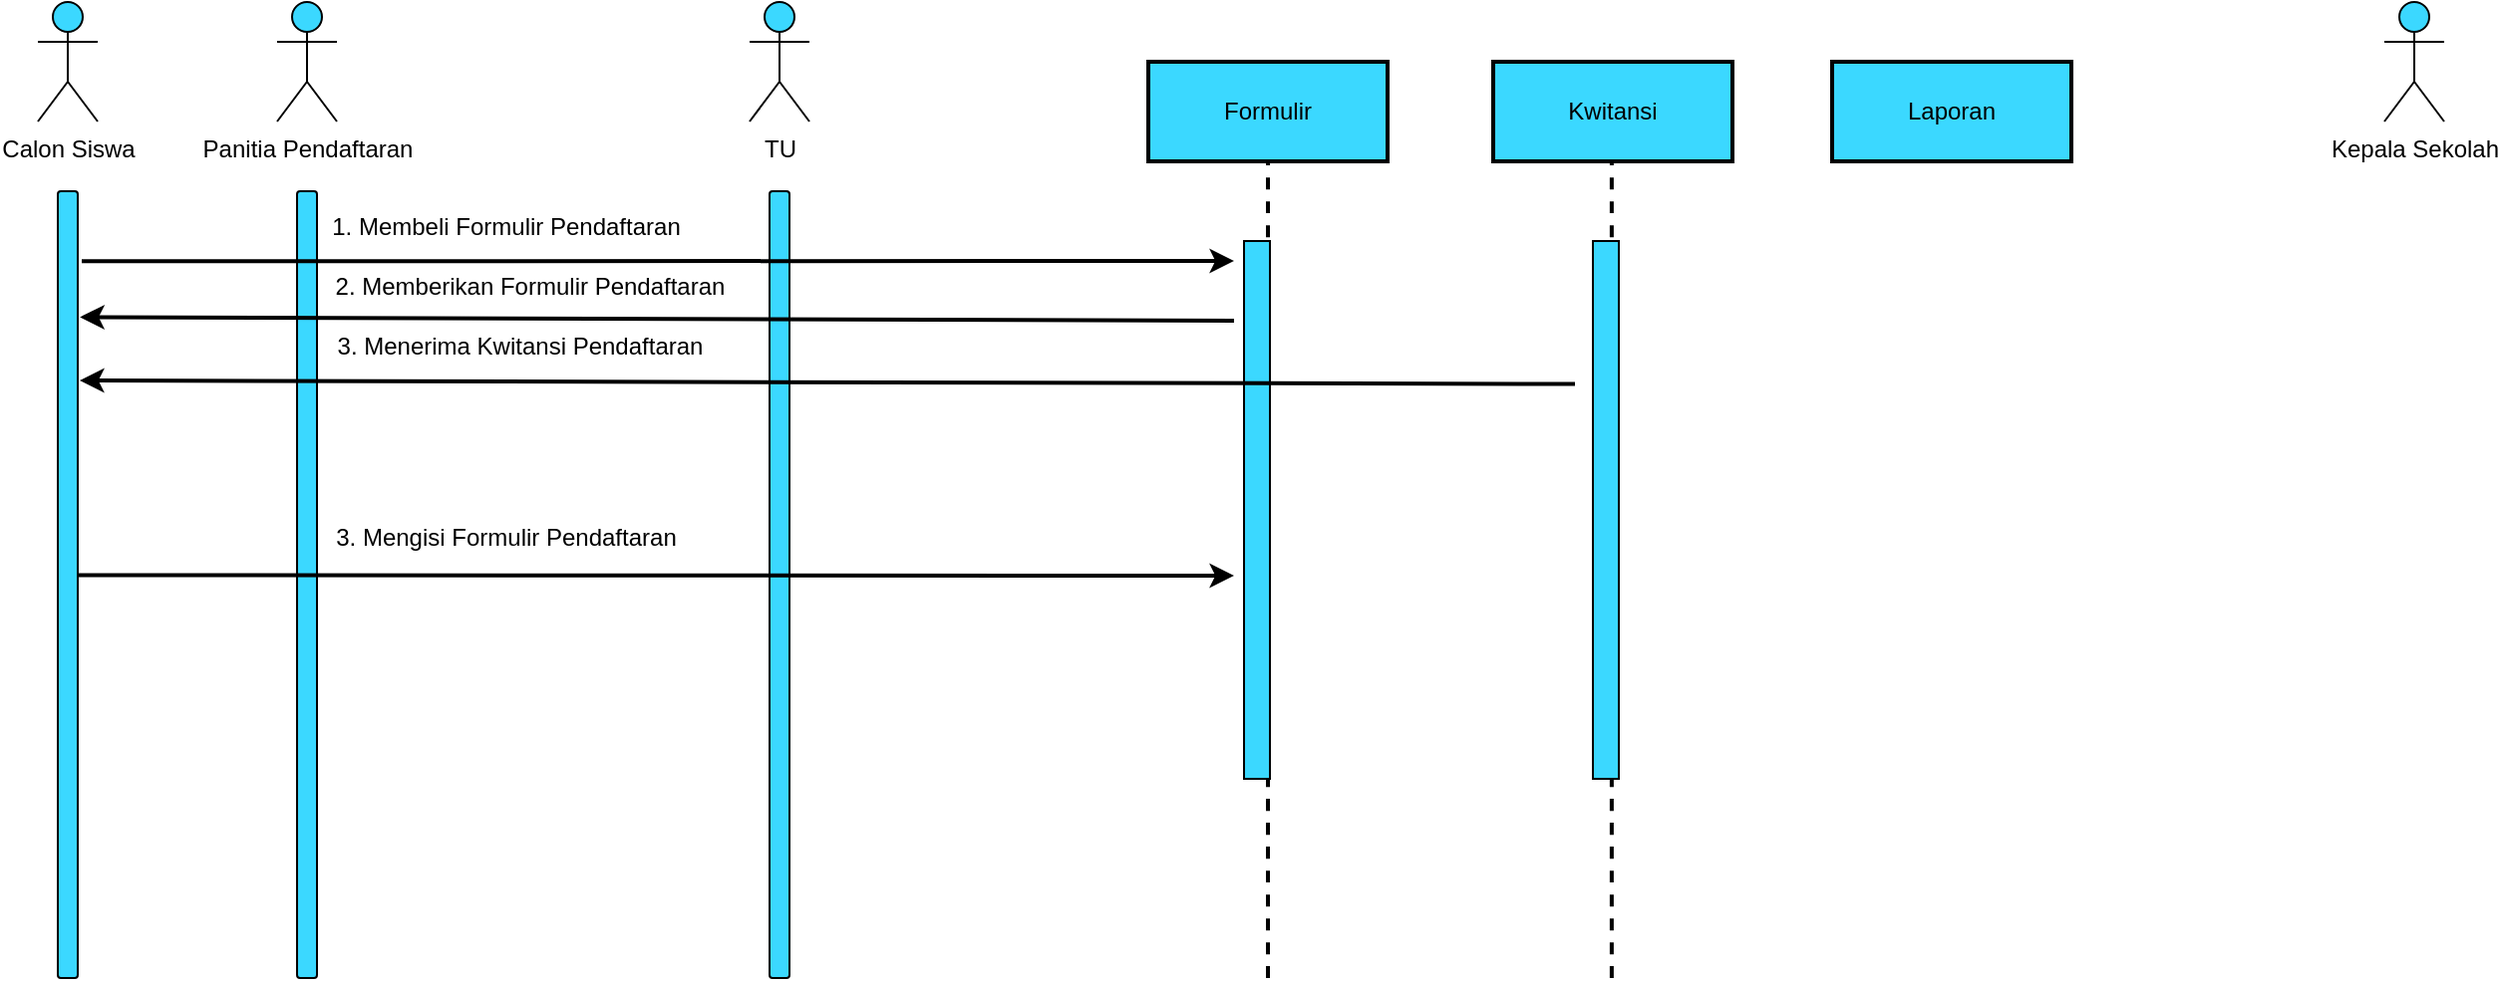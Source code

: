 <mxfile version="20.0.3" type="github">
  <diagram id="9a_Z9g353_YjI_8DOcAw" name="Page-1">
    <mxGraphModel dx="1673" dy="820" grid="1" gridSize="10" guides="1" tooltips="1" connect="1" arrows="1" fold="1" page="1" pageScale="1" pageWidth="827" pageHeight="1169" math="0" shadow="0">
      <root>
        <mxCell id="0" />
        <mxCell id="1" parent="0" />
        <mxCell id="oH6bqJKzUyiMTtH8EQfu-1" value="Calon Siswa" style="shape=umlActor;verticalLabelPosition=bottom;verticalAlign=top;html=1;outlineConnect=0;fillColor=#3BD8FF;" vertex="1" parent="1">
          <mxGeometry x="150" y="150" width="30" height="60" as="geometry" />
        </mxCell>
        <mxCell id="oH6bqJKzUyiMTtH8EQfu-2" value="Panitia Pendaftaran" style="shape=umlActor;verticalLabelPosition=bottom;verticalAlign=top;html=1;outlineConnect=0;fillColor=#3BD8FF;" vertex="1" parent="1">
          <mxGeometry x="270" y="150" width="30" height="60" as="geometry" />
        </mxCell>
        <mxCell id="oH6bqJKzUyiMTtH8EQfu-3" value="TU" style="shape=umlActor;verticalLabelPosition=bottom;verticalAlign=top;html=1;outlineConnect=0;fillColor=#3BD8FF;" vertex="1" parent="1">
          <mxGeometry x="507" y="150" width="30" height="60" as="geometry" />
        </mxCell>
        <mxCell id="oH6bqJKzUyiMTtH8EQfu-6" value="Kepala Sekolah" style="shape=umlActor;verticalLabelPosition=bottom;verticalAlign=top;html=1;outlineConnect=0;fillColor=#3BD8FF;" vertex="1" parent="1">
          <mxGeometry x="1327" y="150" width="30" height="60" as="geometry" />
        </mxCell>
        <mxCell id="oH6bqJKzUyiMTtH8EQfu-15" value="" style="rounded=1;whiteSpace=wrap;html=1;fillColor=#3BD8FF;rotation=-90;" vertex="1" parent="1">
          <mxGeometry x="-32.5" y="437.5" width="395" height="10" as="geometry" />
        </mxCell>
        <mxCell id="oH6bqJKzUyiMTtH8EQfu-17" value="" style="rounded=1;whiteSpace=wrap;html=1;fillColor=#3BD8FF;rotation=-90;" vertex="1" parent="1">
          <mxGeometry x="87.5" y="437.5" width="395" height="10" as="geometry" />
        </mxCell>
        <mxCell id="oH6bqJKzUyiMTtH8EQfu-18" value="" style="rounded=1;whiteSpace=wrap;html=1;fillColor=#3BD8FF;rotation=-90;" vertex="1" parent="1">
          <mxGeometry x="324.5" y="437.5" width="395" height="10" as="geometry" />
        </mxCell>
        <mxCell id="oH6bqJKzUyiMTtH8EQfu-19" value="Formulir" style="rounded=0;whiteSpace=wrap;html=1;fillColor=#3BD8FF;strokeWidth=2;" vertex="1" parent="1">
          <mxGeometry x="707" y="180" width="120" height="50" as="geometry" />
        </mxCell>
        <mxCell id="oH6bqJKzUyiMTtH8EQfu-20" value="Laporan" style="rounded=0;whiteSpace=wrap;html=1;fillColor=#3BD8FF;strokeWidth=2;" vertex="1" parent="1">
          <mxGeometry x="1050" y="180" width="120" height="50" as="geometry" />
        </mxCell>
        <mxCell id="oH6bqJKzUyiMTtH8EQfu-21" value="" style="endArrow=classic;html=1;rounded=0;exitX=0.911;exitY=1.2;exitDx=0;exitDy=0;exitPerimeter=0;strokeWidth=2;" edge="1" parent="1" source="oH6bqJKzUyiMTtH8EQfu-15">
          <mxGeometry width="50" height="50" relative="1" as="geometry">
            <mxPoint x="390" y="450" as="sourcePoint" />
            <mxPoint x="750" y="280" as="targetPoint" />
          </mxGeometry>
        </mxCell>
        <mxCell id="oH6bqJKzUyiMTtH8EQfu-25" value="" style="endArrow=none;dashed=1;html=1;strokeColor=default;strokeWidth=2;curved=1;entryX=0.5;entryY=1;entryDx=0;entryDy=0;" edge="1" parent="1" target="oH6bqJKzUyiMTtH8EQfu-19">
          <mxGeometry width="50" height="50" relative="1" as="geometry">
            <mxPoint x="767" y="640" as="sourcePoint" />
            <mxPoint x="810" y="230" as="targetPoint" />
          </mxGeometry>
        </mxCell>
        <mxCell id="oH6bqJKzUyiMTtH8EQfu-26" value="" style="rounded=0;whiteSpace=wrap;html=1;strokeWidth=1;fillColor=#3BD8FF;" vertex="1" parent="1">
          <mxGeometry x="755" y="270" width="13" height="270" as="geometry" />
        </mxCell>
        <mxCell id="oH6bqJKzUyiMTtH8EQfu-30" value="1. Membeli Formulir Pendaftaran" style="text;html=1;strokeColor=none;fillColor=none;align=center;verticalAlign=middle;whiteSpace=wrap;rounded=0;" vertex="1" parent="1">
          <mxGeometry x="275" y="248" width="220" height="30" as="geometry" />
        </mxCell>
        <mxCell id="oH6bqJKzUyiMTtH8EQfu-31" value="" style="endArrow=classic;html=1;rounded=0;exitX=0.75;exitY=1;exitDx=0;exitDy=0;strokeWidth=2;" edge="1" parent="1">
          <mxGeometry width="50" height="50" relative="1" as="geometry">
            <mxPoint x="170" y="437.75" as="sourcePoint" />
            <mxPoint x="750" y="438" as="targetPoint" />
            <Array as="points">
              <mxPoint x="710" y="438" />
            </Array>
          </mxGeometry>
        </mxCell>
        <mxCell id="oH6bqJKzUyiMTtH8EQfu-32" value="2. Memberikan Formulir Pendaftaran" style="text;html=1;strokeColor=none;fillColor=none;align=center;verticalAlign=middle;whiteSpace=wrap;rounded=0;" vertex="1" parent="1">
          <mxGeometry x="287" y="278" width="220" height="30" as="geometry" />
        </mxCell>
        <mxCell id="oH6bqJKzUyiMTtH8EQfu-33" value="3. Mengisi Formulir Pendaftaran" style="text;html=1;strokeColor=none;fillColor=none;align=center;verticalAlign=middle;whiteSpace=wrap;rounded=0;" vertex="1" parent="1">
          <mxGeometry x="275" y="404" width="220" height="30" as="geometry" />
        </mxCell>
        <mxCell id="oH6bqJKzUyiMTtH8EQfu-34" value="" style="endArrow=classic;html=1;rounded=0;strokeWidth=2;entryX=0.84;entryY=1.111;entryDx=0;entryDy=0;entryPerimeter=0;" edge="1" parent="1" target="oH6bqJKzUyiMTtH8EQfu-15">
          <mxGeometry width="50" height="50" relative="1" as="geometry">
            <mxPoint x="750" y="310" as="sourcePoint" />
            <mxPoint x="765.156" y="320.5" as="targetPoint" />
          </mxGeometry>
        </mxCell>
        <mxCell id="oH6bqJKzUyiMTtH8EQfu-36" value="Kwitansi" style="rounded=0;whiteSpace=wrap;html=1;fillColor=#3BD8FF;strokeWidth=2;" vertex="1" parent="1">
          <mxGeometry x="880" y="180" width="120" height="50" as="geometry" />
        </mxCell>
        <mxCell id="oH6bqJKzUyiMTtH8EQfu-43" value="" style="endArrow=none;dashed=1;html=1;strokeColor=default;strokeWidth=2;curved=1;entryX=0.5;entryY=1;entryDx=0;entryDy=0;" edge="1" parent="1">
          <mxGeometry width="50" height="50" relative="1" as="geometry">
            <mxPoint x="939.44" y="640.0" as="sourcePoint" />
            <mxPoint x="939.44" y="230" as="targetPoint" />
          </mxGeometry>
        </mxCell>
        <mxCell id="oH6bqJKzUyiMTtH8EQfu-44" value="" style="rounded=0;whiteSpace=wrap;html=1;strokeWidth=1;fillColor=#3BD8FF;" vertex="1" parent="1">
          <mxGeometry x="930" y="270" width="13" height="270" as="geometry" />
        </mxCell>
        <mxCell id="oH6bqJKzUyiMTtH8EQfu-45" value="" style="endArrow=classic;html=1;rounded=0;strokeWidth=2;" edge="1" parent="1">
          <mxGeometry width="50" height="50" relative="1" as="geometry">
            <mxPoint x="921" y="341.8" as="sourcePoint" />
            <mxPoint x="171" y="340" as="targetPoint" />
          </mxGeometry>
        </mxCell>
        <mxCell id="oH6bqJKzUyiMTtH8EQfu-52" value="3. Menerima Kwitansi Pendaftaran" style="text;html=1;strokeColor=none;fillColor=none;align=center;verticalAlign=middle;whiteSpace=wrap;rounded=0;" vertex="1" parent="1">
          <mxGeometry x="282" y="308" width="220" height="30" as="geometry" />
        </mxCell>
      </root>
    </mxGraphModel>
  </diagram>
</mxfile>
